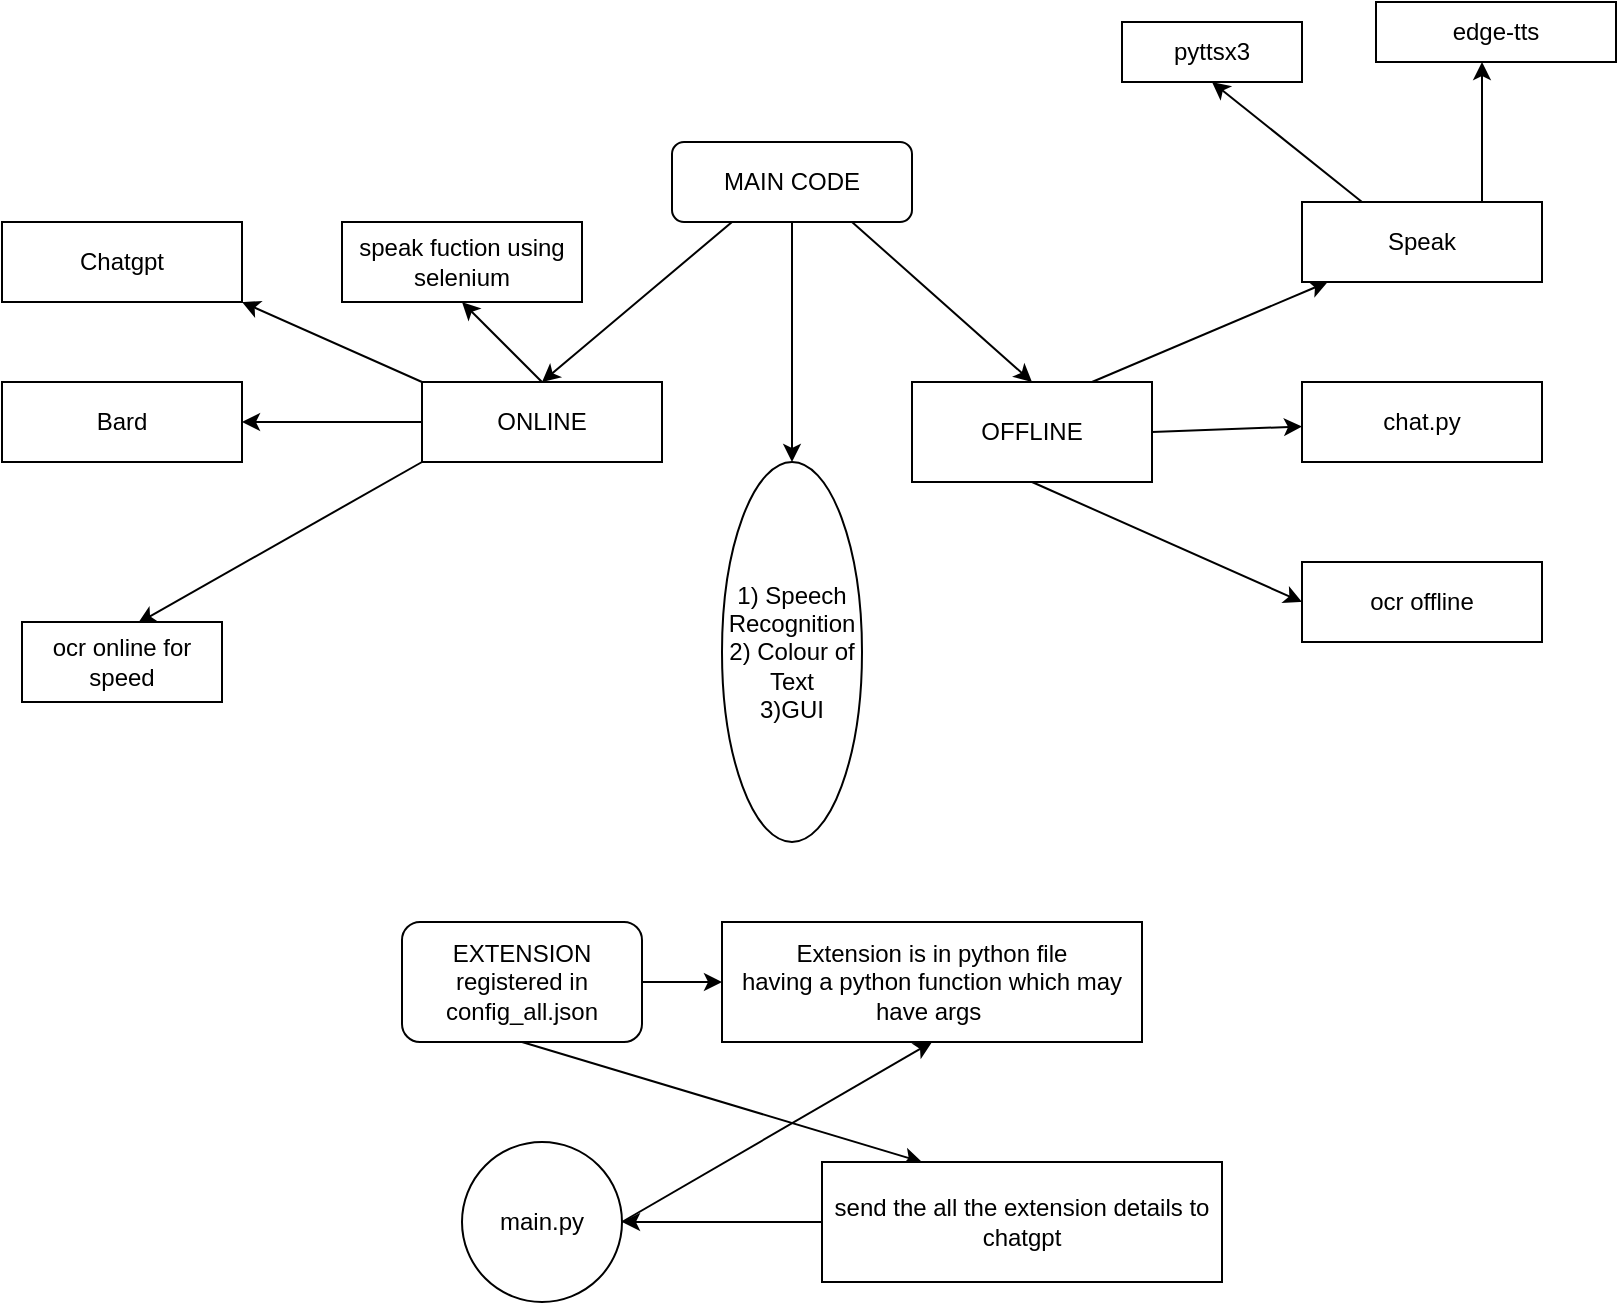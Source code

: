 <mxfile>
    <diagram id="g2V6OKCywawQeGMsFdhr" name="Page-1">
        <mxGraphModel dx="834" dy="463" grid="1" gridSize="10" guides="1" tooltips="1" connect="1" arrows="1" fold="1" page="1" pageScale="1" pageWidth="827" pageHeight="1169" math="0" shadow="0">
            <root>
                <mxCell id="0"/>
                <mxCell id="1" parent="0"/>
                <mxCell id="17" style="edgeStyle=none;html=1;exitX=0;exitY=0;exitDx=0;exitDy=0;entryX=1;entryY=1;entryDx=0;entryDy=0;" parent="1" source="2" target="13" edge="1">
                    <mxGeometry relative="1" as="geometry"/>
                </mxCell>
                <mxCell id="18" style="edgeStyle=none;html=1;exitX=0;exitY=0.5;exitDx=0;exitDy=0;entryX=1;entryY=0.5;entryDx=0;entryDy=0;" parent="1" source="2" target="12" edge="1">
                    <mxGeometry relative="1" as="geometry"/>
                </mxCell>
                <mxCell id="19" style="edgeStyle=none;html=1;exitX=0.5;exitY=0;exitDx=0;exitDy=0;entryX=0.5;entryY=1;entryDx=0;entryDy=0;" parent="1" source="2" target="14" edge="1">
                    <mxGeometry relative="1" as="geometry"/>
                </mxCell>
                <mxCell id="20" style="edgeStyle=none;html=1;exitX=0;exitY=1;exitDx=0;exitDy=0;entryX=0.58;entryY=0.015;entryDx=0;entryDy=0;entryPerimeter=0;" parent="1" source="2" target="10" edge="1">
                    <mxGeometry relative="1" as="geometry"/>
                </mxCell>
                <mxCell id="2" value="ONLINE" style="rounded=0;whiteSpace=wrap;html=1;" parent="1" vertex="1">
                    <mxGeometry x="230" y="210" width="120" height="40" as="geometry"/>
                </mxCell>
                <mxCell id="6" style="edgeStyle=none;html=1;exitX=0.75;exitY=1;exitDx=0;exitDy=0;entryX=0.5;entryY=0;entryDx=0;entryDy=0;" parent="1" source="3" target="5" edge="1">
                    <mxGeometry relative="1" as="geometry">
                        <mxPoint x="445" y="180" as="targetPoint"/>
                    </mxGeometry>
                </mxCell>
                <mxCell id="7" style="edgeStyle=none;html=1;exitX=0.25;exitY=1;exitDx=0;exitDy=0;entryX=0.5;entryY=0;entryDx=0;entryDy=0;" parent="1" source="3" target="2" edge="1">
                    <mxGeometry relative="1" as="geometry"/>
                </mxCell>
                <mxCell id="8" style="edgeStyle=none;html=1;exitX=0.5;exitY=1;exitDx=0;exitDy=0;" parent="1" source="3" target="9" edge="1">
                    <mxGeometry relative="1" as="geometry">
                        <mxPoint x="415" y="290" as="targetPoint"/>
                    </mxGeometry>
                </mxCell>
                <mxCell id="3" value="MAIN CODE" style="rounded=1;whiteSpace=wrap;html=1;" parent="1" vertex="1">
                    <mxGeometry x="355" y="90" width="120" height="40" as="geometry"/>
                </mxCell>
                <mxCell id="22" style="edgeStyle=none;html=1;exitX=0.75;exitY=0;exitDx=0;exitDy=0;" parent="1" source="5" target="23" edge="1">
                    <mxGeometry relative="1" as="geometry">
                        <mxPoint x="613.2" y="170" as="targetPoint"/>
                    </mxGeometry>
                </mxCell>
                <mxCell id="25" style="edgeStyle=none;html=1;exitX=1;exitY=0.5;exitDx=0;exitDy=0;" parent="1" source="5" target="24" edge="1">
                    <mxGeometry relative="1" as="geometry"/>
                </mxCell>
                <mxCell id="30" style="edgeStyle=none;html=1;exitX=0.5;exitY=1;exitDx=0;exitDy=0;entryX=0;entryY=0.5;entryDx=0;entryDy=0;" parent="1" source="5" target="11" edge="1">
                    <mxGeometry relative="1" as="geometry"/>
                </mxCell>
                <mxCell id="5" value="OFFLINE" style="rounded=0;whiteSpace=wrap;html=1;" parent="1" vertex="1">
                    <mxGeometry x="475" y="210" width="120" height="50" as="geometry"/>
                </mxCell>
                <mxCell id="9" value="1) Speech&lt;br&gt;Recognition&lt;br&gt;2) Colour of Text&lt;br&gt;3)GUI&lt;br&gt;" style="ellipse;whiteSpace=wrap;html=1;" parent="1" vertex="1">
                    <mxGeometry x="380" y="250" width="70" height="190" as="geometry"/>
                </mxCell>
                <mxCell id="10" value="ocr online for speed" style="rounded=0;whiteSpace=wrap;html=1;" parent="1" vertex="1">
                    <mxGeometry x="30" y="330" width="100" height="40" as="geometry"/>
                </mxCell>
                <mxCell id="11" value="ocr offline" style="rounded=0;whiteSpace=wrap;html=1;" parent="1" vertex="1">
                    <mxGeometry x="670" y="300" width="120" height="40" as="geometry"/>
                </mxCell>
                <mxCell id="12" value="Bard" style="rounded=0;whiteSpace=wrap;html=1;" parent="1" vertex="1">
                    <mxGeometry x="20" y="210" width="120" height="40" as="geometry"/>
                </mxCell>
                <mxCell id="13" value="Chatgpt" style="rounded=0;whiteSpace=wrap;html=1;" parent="1" vertex="1">
                    <mxGeometry x="20" y="130" width="120" height="40" as="geometry"/>
                </mxCell>
                <mxCell id="14" value="speak fuction using&lt;br&gt;selenium" style="rounded=0;whiteSpace=wrap;html=1;" parent="1" vertex="1">
                    <mxGeometry x="190" y="130" width="120" height="40" as="geometry"/>
                </mxCell>
                <mxCell id="26" style="edgeStyle=none;html=1;exitX=0.25;exitY=0;exitDx=0;exitDy=0;entryX=0.5;entryY=1;entryDx=0;entryDy=0;" parent="1" source="23" target="28" edge="1">
                    <mxGeometry relative="1" as="geometry">
                        <mxPoint x="660" y="60" as="targetPoint"/>
                    </mxGeometry>
                </mxCell>
                <mxCell id="27" style="edgeStyle=none;html=1;exitX=0.75;exitY=0;exitDx=0;exitDy=0;" parent="1" source="23" edge="1">
                    <mxGeometry relative="1" as="geometry">
                        <mxPoint x="760" y="50" as="targetPoint"/>
                    </mxGeometry>
                </mxCell>
                <mxCell id="23" value="Speak" style="rounded=0;whiteSpace=wrap;html=1;" parent="1" vertex="1">
                    <mxGeometry x="670" y="120" width="120" height="40" as="geometry"/>
                </mxCell>
                <mxCell id="24" value="chat.py" style="rounded=0;whiteSpace=wrap;html=1;" parent="1" vertex="1">
                    <mxGeometry x="670" y="210" width="120" height="40" as="geometry"/>
                </mxCell>
                <mxCell id="28" value="pyttsx3" style="rounded=0;whiteSpace=wrap;html=1;" parent="1" vertex="1">
                    <mxGeometry x="580" y="30" width="90" height="30" as="geometry"/>
                </mxCell>
                <mxCell id="29" value="edge-tts" style="rounded=0;whiteSpace=wrap;html=1;" parent="1" vertex="1">
                    <mxGeometry x="707" y="20" width="120" height="30" as="geometry"/>
                </mxCell>
                <mxCell id="38" style="edgeStyle=none;html=1;exitX=1;exitY=0.5;exitDx=0;exitDy=0;" edge="1" parent="1" source="32" target="33">
                    <mxGeometry relative="1" as="geometry"/>
                </mxCell>
                <mxCell id="39" style="edgeStyle=none;html=1;exitX=0.5;exitY=1;exitDx=0;exitDy=0;entryX=0.25;entryY=0;entryDx=0;entryDy=0;" edge="1" parent="1" source="32" target="34">
                    <mxGeometry relative="1" as="geometry"/>
                </mxCell>
                <mxCell id="32" value="EXTENSION&lt;br&gt;registered in config_all.json" style="rounded=1;whiteSpace=wrap;html=1;" vertex="1" parent="1">
                    <mxGeometry x="220" y="480" width="120" height="60" as="geometry"/>
                </mxCell>
                <mxCell id="33" value="Extension is in python file&lt;br&gt;having a python function which may have args&amp;nbsp;" style="rounded=0;whiteSpace=wrap;html=1;" vertex="1" parent="1">
                    <mxGeometry x="380" y="480" width="210" height="60" as="geometry"/>
                </mxCell>
                <mxCell id="37" style="edgeStyle=none;html=1;exitX=0;exitY=0.5;exitDx=0;exitDy=0;entryX=1;entryY=0.5;entryDx=0;entryDy=0;" edge="1" parent="1" source="34" target="36">
                    <mxGeometry relative="1" as="geometry"/>
                </mxCell>
                <mxCell id="34" value="send the all the extension details to chatgpt" style="rounded=0;whiteSpace=wrap;html=1;" vertex="1" parent="1">
                    <mxGeometry x="430" y="600" width="200" height="60" as="geometry"/>
                </mxCell>
                <mxCell id="40" style="edgeStyle=none;html=1;exitX=1;exitY=0.5;exitDx=0;exitDy=0;entryX=0.5;entryY=1;entryDx=0;entryDy=0;" edge="1" parent="1" source="36" target="33">
                    <mxGeometry relative="1" as="geometry"/>
                </mxCell>
                <mxCell id="36" value="main.py" style="ellipse;whiteSpace=wrap;html=1;aspect=fixed;" vertex="1" parent="1">
                    <mxGeometry x="250" y="590" width="80" height="80" as="geometry"/>
                </mxCell>
            </root>
        </mxGraphModel>
    </diagram>
</mxfile>